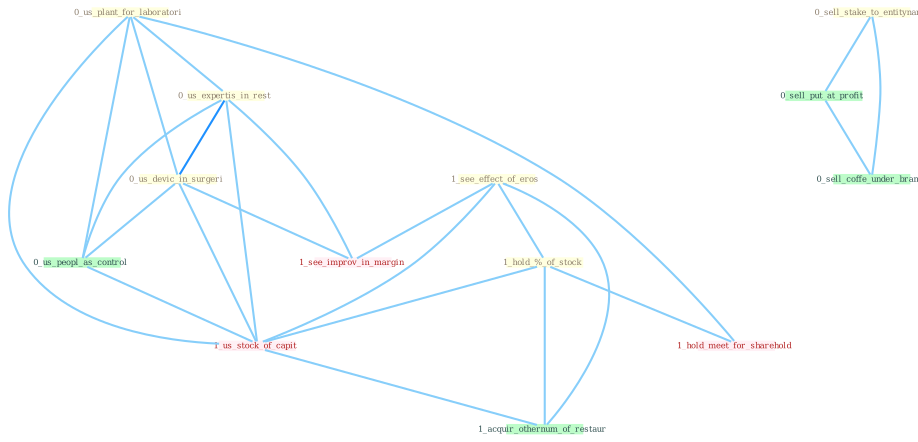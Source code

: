 Graph G{ 
    node
    [shape=polygon,style=filled,width=.5,height=.06,color="#BDFCC9",fixedsize=true,fontsize=4,
    fontcolor="#2f4f4f"];
    {node
    [color="#ffffe0", fontcolor="#8b7d6b"] "1_see_effect_of_eros " "1_hold_%_of_stock " "0_us_plant_for_laboratori " "0_sell_stake_to_entitynam " "0_us_expertis_in_rest " "0_us_devic_in_surgeri "}
{node [color="#fff0f5", fontcolor="#b22222"] "1_us_stock_of_capit " "1_see_improv_in_margin " "1_hold_meet_for_sharehold "}
edge [color="#B0E2FF"];

	"1_see_effect_of_eros " -- "1_hold_%_of_stock " [w="1", color="#87cefa" ];
	"1_see_effect_of_eros " -- "1_us_stock_of_capit " [w="1", color="#87cefa" ];
	"1_see_effect_of_eros " -- "1_see_improv_in_margin " [w="1", color="#87cefa" ];
	"1_see_effect_of_eros " -- "1_acquir_othernum_of_restaur " [w="1", color="#87cefa" ];
	"1_hold_%_of_stock " -- "1_us_stock_of_capit " [w="1", color="#87cefa" ];
	"1_hold_%_of_stock " -- "1_hold_meet_for_sharehold " [w="1", color="#87cefa" ];
	"1_hold_%_of_stock " -- "1_acquir_othernum_of_restaur " [w="1", color="#87cefa" ];
	"0_us_plant_for_laboratori " -- "0_us_expertis_in_rest " [w="1", color="#87cefa" ];
	"0_us_plant_for_laboratori " -- "0_us_devic_in_surgeri " [w="1", color="#87cefa" ];
	"0_us_plant_for_laboratori " -- "0_us_peopl_as_control " [w="1", color="#87cefa" ];
	"0_us_plant_for_laboratori " -- "1_us_stock_of_capit " [w="1", color="#87cefa" ];
	"0_us_plant_for_laboratori " -- "1_hold_meet_for_sharehold " [w="1", color="#87cefa" ];
	"0_sell_stake_to_entitynam " -- "0_sell_put_at_profit " [w="1", color="#87cefa" ];
	"0_sell_stake_to_entitynam " -- "0_sell_coffe_under_brand " [w="1", color="#87cefa" ];
	"0_us_expertis_in_rest " -- "0_us_devic_in_surgeri " [w="2", color="#1e90ff" , len=0.8];
	"0_us_expertis_in_rest " -- "0_us_peopl_as_control " [w="1", color="#87cefa" ];
	"0_us_expertis_in_rest " -- "1_us_stock_of_capit " [w="1", color="#87cefa" ];
	"0_us_expertis_in_rest " -- "1_see_improv_in_margin " [w="1", color="#87cefa" ];
	"0_us_devic_in_surgeri " -- "0_us_peopl_as_control " [w="1", color="#87cefa" ];
	"0_us_devic_in_surgeri " -- "1_us_stock_of_capit " [w="1", color="#87cefa" ];
	"0_us_devic_in_surgeri " -- "1_see_improv_in_margin " [w="1", color="#87cefa" ];
	"0_us_peopl_as_control " -- "1_us_stock_of_capit " [w="1", color="#87cefa" ];
	"0_sell_put_at_profit " -- "0_sell_coffe_under_brand " [w="1", color="#87cefa" ];
	"1_us_stock_of_capit " -- "1_acquir_othernum_of_restaur " [w="1", color="#87cefa" ];
}